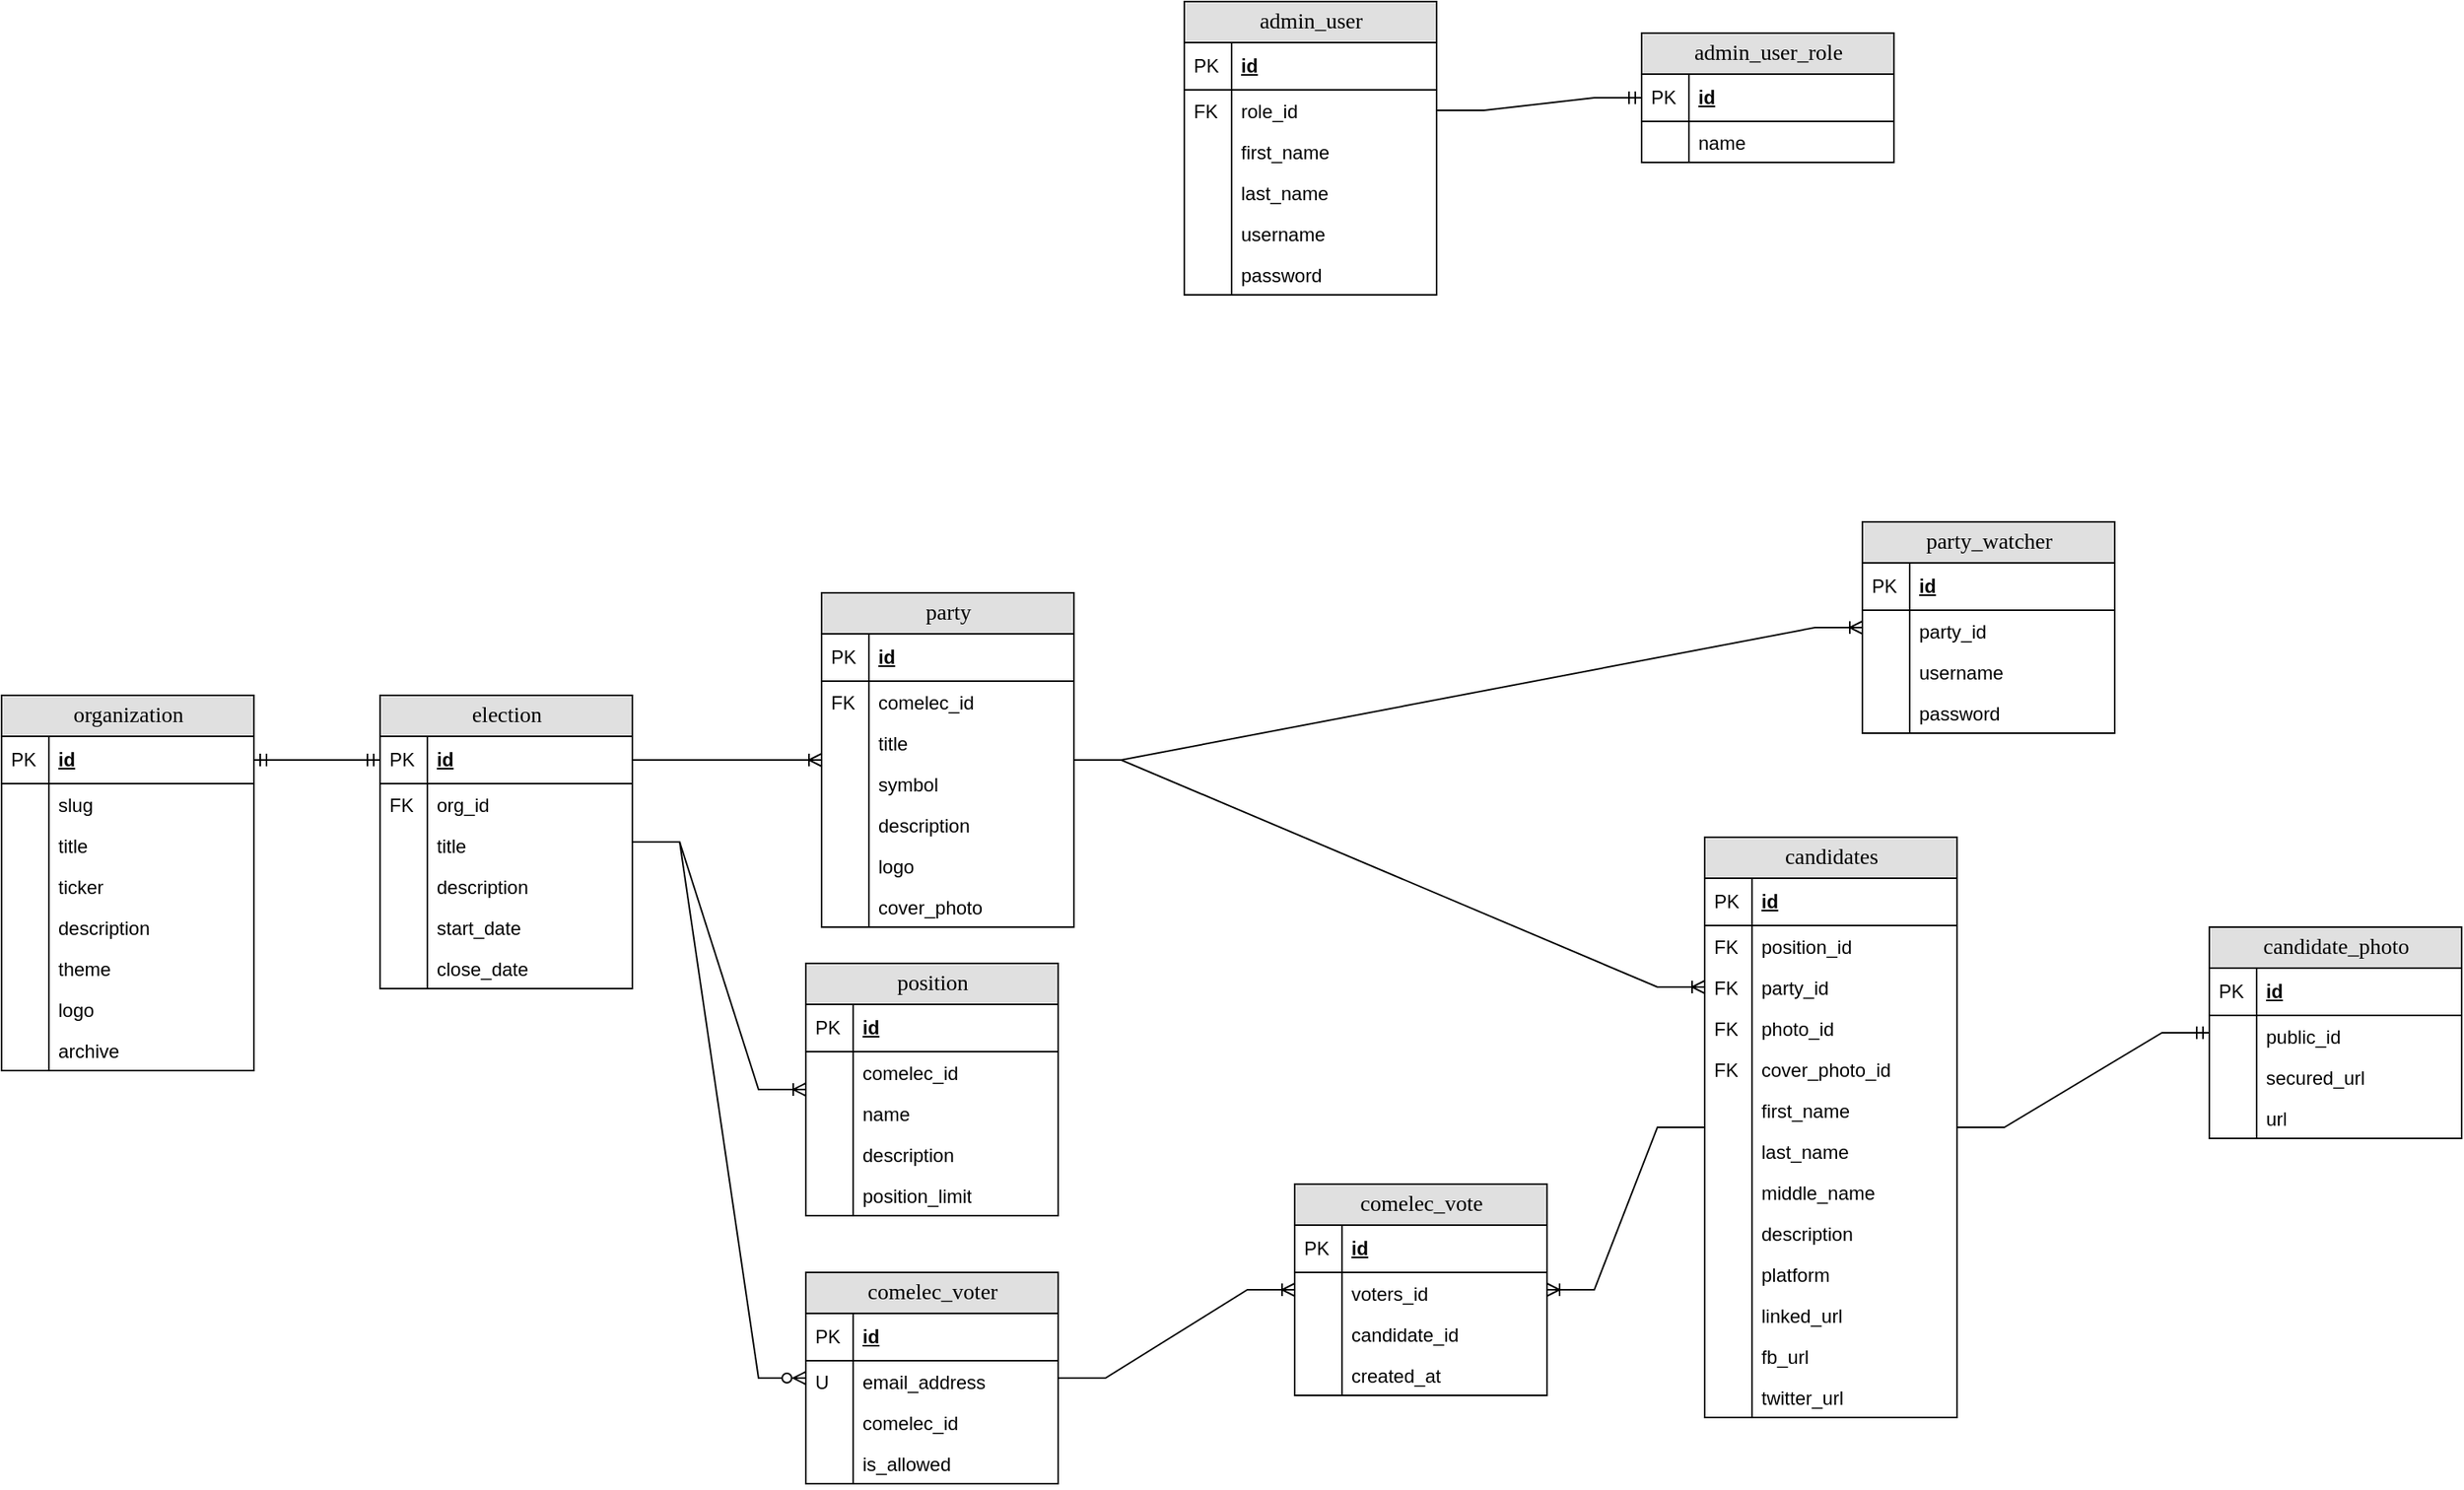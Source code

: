 <mxfile version="15.8.7" type="device"><diagram name="Page-1" id="e56a1550-8fbb-45ad-956c-1786394a9013"><mxGraphModel dx="1185" dy="1564" grid="1" gridSize="10" guides="1" tooltips="1" connect="1" arrows="1" fold="1" page="1" pageScale="1" pageWidth="1100" pageHeight="850" background="none" math="0" shadow="0"><root><mxCell id="0"/><mxCell id="1" parent="0"/><mxCell id="2e49270ec7c68f3f-80" value="organization" style="swimlane;html=1;fontStyle=0;childLayout=stackLayout;horizontal=1;startSize=26;fillColor=#e0e0e0;horizontalStack=0;resizeParent=1;resizeLast=0;collapsible=1;marginBottom=0;swimlaneFillColor=#ffffff;align=center;rounded=0;shadow=0;comic=0;labelBackgroundColor=none;strokeWidth=1;fontFamily=Verdana;fontSize=14" parent="1" vertex="1"><mxGeometry x="30" y="30" width="160" height="238" as="geometry"/></mxCell><mxCell id="2e49270ec7c68f3f-81" value="id" style="shape=partialRectangle;top=0;left=0;right=0;bottom=1;html=1;align=left;verticalAlign=middle;fillColor=none;spacingLeft=34;spacingRight=4;whiteSpace=wrap;overflow=hidden;rotatable=0;points=[[0,0.5],[1,0.5]];portConstraint=eastwest;dropTarget=0;fontStyle=5;" parent="2e49270ec7c68f3f-80" vertex="1"><mxGeometry y="26" width="160" height="30" as="geometry"/></mxCell><mxCell id="2e49270ec7c68f3f-82" value="PK" style="shape=partialRectangle;top=0;left=0;bottom=0;html=1;fillColor=none;align=left;verticalAlign=middle;spacingLeft=4;spacingRight=4;whiteSpace=wrap;overflow=hidden;rotatable=0;points=[];portConstraint=eastwest;part=1;" parent="2e49270ec7c68f3f-81" vertex="1" connectable="0"><mxGeometry width="30" height="30" as="geometry"/></mxCell><mxCell id="euhRbVIIn353agXMIbdH-13" value="slug" style="shape=partialRectangle;top=0;left=0;right=0;bottom=0;html=1;align=left;verticalAlign=top;fillColor=none;spacingLeft=34;spacingRight=4;whiteSpace=wrap;overflow=hidden;rotatable=0;points=[[0,0.5],[1,0.5]];portConstraint=eastwest;dropTarget=0;" parent="2e49270ec7c68f3f-80" vertex="1"><mxGeometry y="56" width="160" height="26" as="geometry"/></mxCell><mxCell id="euhRbVIIn353agXMIbdH-14" value="" style="shape=partialRectangle;top=0;left=0;bottom=0;html=1;fillColor=none;align=left;verticalAlign=top;spacingLeft=4;spacingRight=4;whiteSpace=wrap;overflow=hidden;rotatable=0;points=[];portConstraint=eastwest;part=1;" parent="euhRbVIIn353agXMIbdH-13" vertex="1" connectable="0"><mxGeometry width="30" height="26" as="geometry"/></mxCell><mxCell id="2e49270ec7c68f3f-87" value="title" style="shape=partialRectangle;top=0;left=0;right=0;bottom=0;html=1;align=left;verticalAlign=top;fillColor=none;spacingLeft=34;spacingRight=4;whiteSpace=wrap;overflow=hidden;rotatable=0;points=[[0,0.5],[1,0.5]];portConstraint=eastwest;dropTarget=0;" parent="2e49270ec7c68f3f-80" vertex="1"><mxGeometry y="82" width="160" height="26" as="geometry"/></mxCell><mxCell id="2e49270ec7c68f3f-88" value="" style="shape=partialRectangle;top=0;left=0;bottom=0;html=1;fillColor=none;align=left;verticalAlign=top;spacingLeft=4;spacingRight=4;whiteSpace=wrap;overflow=hidden;rotatable=0;points=[];portConstraint=eastwest;part=1;" parent="2e49270ec7c68f3f-87" vertex="1" connectable="0"><mxGeometry width="30" height="26" as="geometry"/></mxCell><mxCell id="iS651yzCpy71PyTMOytw-9" value="ticker" style="shape=partialRectangle;top=0;left=0;right=0;bottom=0;html=1;align=left;verticalAlign=top;fillColor=none;spacingLeft=34;spacingRight=4;whiteSpace=wrap;overflow=hidden;rotatable=0;points=[[0,0.5],[1,0.5]];portConstraint=eastwest;dropTarget=0;" parent="2e49270ec7c68f3f-80" vertex="1"><mxGeometry y="108" width="160" height="26" as="geometry"/></mxCell><mxCell id="iS651yzCpy71PyTMOytw-10" value="" style="shape=partialRectangle;top=0;left=0;bottom=0;html=1;fillColor=none;align=left;verticalAlign=top;spacingLeft=4;spacingRight=4;whiteSpace=wrap;overflow=hidden;rotatable=0;points=[];portConstraint=eastwest;part=1;" parent="iS651yzCpy71PyTMOytw-9" vertex="1" connectable="0"><mxGeometry width="30" height="26" as="geometry"/></mxCell><mxCell id="euhRbVIIn353agXMIbdH-11" value="description" style="shape=partialRectangle;top=0;left=0;right=0;bottom=0;html=1;align=left;verticalAlign=top;fillColor=none;spacingLeft=34;spacingRight=4;whiteSpace=wrap;overflow=hidden;rotatable=0;points=[[0,0.5],[1,0.5]];portConstraint=eastwest;dropTarget=0;" parent="2e49270ec7c68f3f-80" vertex="1"><mxGeometry y="134" width="160" height="26" as="geometry"/></mxCell><mxCell id="euhRbVIIn353agXMIbdH-12" value="" style="shape=partialRectangle;top=0;left=0;bottom=0;html=1;fillColor=none;align=left;verticalAlign=top;spacingLeft=4;spacingRight=4;whiteSpace=wrap;overflow=hidden;rotatable=0;points=[];portConstraint=eastwest;part=1;" parent="euhRbVIIn353agXMIbdH-11" vertex="1" connectable="0"><mxGeometry width="30" height="26" as="geometry"/></mxCell><mxCell id="2e49270ec7c68f3f-83" value="theme" style="shape=partialRectangle;top=0;left=0;right=0;bottom=0;html=1;align=left;verticalAlign=top;fillColor=none;spacingLeft=34;spacingRight=4;whiteSpace=wrap;overflow=hidden;rotatable=0;points=[[0,0.5],[1,0.5]];portConstraint=eastwest;dropTarget=0;" parent="2e49270ec7c68f3f-80" vertex="1"><mxGeometry y="160" width="160" height="26" as="geometry"/></mxCell><mxCell id="2e49270ec7c68f3f-84" value="" style="shape=partialRectangle;top=0;left=0;bottom=0;html=1;fillColor=none;align=left;verticalAlign=top;spacingLeft=4;spacingRight=4;whiteSpace=wrap;overflow=hidden;rotatable=0;points=[];portConstraint=eastwest;part=1;" parent="2e49270ec7c68f3f-83" vertex="1" connectable="0"><mxGeometry width="30" height="26" as="geometry"/></mxCell><mxCell id="2e49270ec7c68f3f-85" value="logo" style="shape=partialRectangle;top=0;left=0;right=0;bottom=0;html=1;align=left;verticalAlign=top;fillColor=none;spacingLeft=34;spacingRight=4;whiteSpace=wrap;overflow=hidden;rotatable=0;points=[[0,0.5],[1,0.5]];portConstraint=eastwest;dropTarget=0;" parent="2e49270ec7c68f3f-80" vertex="1"><mxGeometry y="186" width="160" height="26" as="geometry"/></mxCell><mxCell id="2e49270ec7c68f3f-86" value="" style="shape=partialRectangle;top=0;left=0;bottom=0;html=1;fillColor=none;align=left;verticalAlign=top;spacingLeft=4;spacingRight=4;whiteSpace=wrap;overflow=hidden;rotatable=0;points=[];portConstraint=eastwest;part=1;" parent="2e49270ec7c68f3f-85" vertex="1" connectable="0"><mxGeometry width="30" height="26" as="geometry"/></mxCell><mxCell id="iS651yzCpy71PyTMOytw-5" value="archive" style="shape=partialRectangle;top=0;left=0;right=0;bottom=0;html=1;align=left;verticalAlign=top;fillColor=none;spacingLeft=34;spacingRight=4;whiteSpace=wrap;overflow=hidden;rotatable=0;points=[[0,0.5],[1,0.5]];portConstraint=eastwest;dropTarget=0;" parent="2e49270ec7c68f3f-80" vertex="1"><mxGeometry y="212" width="160" height="26" as="geometry"/></mxCell><mxCell id="iS651yzCpy71PyTMOytw-6" value="" style="shape=partialRectangle;top=0;left=0;bottom=0;html=1;fillColor=none;align=left;verticalAlign=top;spacingLeft=4;spacingRight=4;whiteSpace=wrap;overflow=hidden;rotatable=0;points=[];portConstraint=eastwest;part=1;" parent="iS651yzCpy71PyTMOytw-5" vertex="1" connectable="0"><mxGeometry width="30" height="26" as="geometry"/></mxCell><mxCell id="euhRbVIIn353agXMIbdH-15" value="election" style="swimlane;html=1;fontStyle=0;childLayout=stackLayout;horizontal=1;startSize=26;fillColor=#e0e0e0;horizontalStack=0;resizeParent=1;resizeLast=0;collapsible=1;marginBottom=0;swimlaneFillColor=#ffffff;align=center;rounded=0;shadow=0;comic=0;labelBackgroundColor=none;strokeWidth=1;fontFamily=Verdana;fontSize=14" parent="1" vertex="1"><mxGeometry x="270" y="30" width="160" height="186" as="geometry"/></mxCell><mxCell id="euhRbVIIn353agXMIbdH-16" value="id" style="shape=partialRectangle;top=0;left=0;right=0;bottom=1;html=1;align=left;verticalAlign=middle;fillColor=none;spacingLeft=34;spacingRight=4;whiteSpace=wrap;overflow=hidden;rotatable=0;points=[[0,0.5],[1,0.5]];portConstraint=eastwest;dropTarget=0;fontStyle=5;" parent="euhRbVIIn353agXMIbdH-15" vertex="1"><mxGeometry y="26" width="160" height="30" as="geometry"/></mxCell><mxCell id="euhRbVIIn353agXMIbdH-17" value="PK" style="shape=partialRectangle;top=0;left=0;bottom=0;html=1;fillColor=none;align=left;verticalAlign=middle;spacingLeft=4;spacingRight=4;whiteSpace=wrap;overflow=hidden;rotatable=0;points=[];portConstraint=eastwest;part=1;" parent="euhRbVIIn353agXMIbdH-16" vertex="1" connectable="0"><mxGeometry width="30" height="30" as="geometry"/></mxCell><mxCell id="euhRbVIIn353agXMIbdH-18" value="org_id" style="shape=partialRectangle;top=0;left=0;right=0;bottom=0;html=1;align=left;verticalAlign=top;fillColor=none;spacingLeft=34;spacingRight=4;whiteSpace=wrap;overflow=hidden;rotatable=0;points=[[0,0.5],[1,0.5]];portConstraint=eastwest;dropTarget=0;" parent="euhRbVIIn353agXMIbdH-15" vertex="1"><mxGeometry y="56" width="160" height="26" as="geometry"/></mxCell><mxCell id="euhRbVIIn353agXMIbdH-19" value="FK" style="shape=partialRectangle;top=0;left=0;bottom=0;html=1;fillColor=none;align=left;verticalAlign=top;spacingLeft=4;spacingRight=4;whiteSpace=wrap;overflow=hidden;rotatable=0;points=[];portConstraint=eastwest;part=1;" parent="euhRbVIIn353agXMIbdH-18" vertex="1" connectable="0"><mxGeometry width="30" height="26" as="geometry"/></mxCell><mxCell id="euhRbVIIn353agXMIbdH-20" value="title" style="shape=partialRectangle;top=0;left=0;right=0;bottom=0;html=1;align=left;verticalAlign=top;fillColor=none;spacingLeft=34;spacingRight=4;whiteSpace=wrap;overflow=hidden;rotatable=0;points=[[0,0.5],[1,0.5]];portConstraint=eastwest;dropTarget=0;" parent="euhRbVIIn353agXMIbdH-15" vertex="1"><mxGeometry y="82" width="160" height="26" as="geometry"/></mxCell><mxCell id="euhRbVIIn353agXMIbdH-21" value="" style="shape=partialRectangle;top=0;left=0;bottom=0;html=1;fillColor=none;align=left;verticalAlign=top;spacingLeft=4;spacingRight=4;whiteSpace=wrap;overflow=hidden;rotatable=0;points=[];portConstraint=eastwest;part=1;" parent="euhRbVIIn353agXMIbdH-20" vertex="1" connectable="0"><mxGeometry width="30" height="26" as="geometry"/></mxCell><mxCell id="euhRbVIIn353agXMIbdH-22" value="description" style="shape=partialRectangle;top=0;left=0;right=0;bottom=0;html=1;align=left;verticalAlign=top;fillColor=none;spacingLeft=34;spacingRight=4;whiteSpace=wrap;overflow=hidden;rotatable=0;points=[[0,0.5],[1,0.5]];portConstraint=eastwest;dropTarget=0;" parent="euhRbVIIn353agXMIbdH-15" vertex="1"><mxGeometry y="108" width="160" height="26" as="geometry"/></mxCell><mxCell id="euhRbVIIn353agXMIbdH-23" value="" style="shape=partialRectangle;top=0;left=0;bottom=0;html=1;fillColor=none;align=left;verticalAlign=top;spacingLeft=4;spacingRight=4;whiteSpace=wrap;overflow=hidden;rotatable=0;points=[];portConstraint=eastwest;part=1;" parent="euhRbVIIn353agXMIbdH-22" vertex="1" connectable="0"><mxGeometry width="30" height="26" as="geometry"/></mxCell><mxCell id="euhRbVIIn353agXMIbdH-24" value="start_date" style="shape=partialRectangle;top=0;left=0;right=0;bottom=0;html=1;align=left;verticalAlign=top;fillColor=none;spacingLeft=34;spacingRight=4;whiteSpace=wrap;overflow=hidden;rotatable=0;points=[[0,0.5],[1,0.5]];portConstraint=eastwest;dropTarget=0;" parent="euhRbVIIn353agXMIbdH-15" vertex="1"><mxGeometry y="134" width="160" height="26" as="geometry"/></mxCell><mxCell id="euhRbVIIn353agXMIbdH-25" value="" style="shape=partialRectangle;top=0;left=0;bottom=0;html=1;fillColor=none;align=left;verticalAlign=top;spacingLeft=4;spacingRight=4;whiteSpace=wrap;overflow=hidden;rotatable=0;points=[];portConstraint=eastwest;part=1;" parent="euhRbVIIn353agXMIbdH-24" vertex="1" connectable="0"><mxGeometry width="30" height="26" as="geometry"/></mxCell><mxCell id="euhRbVIIn353agXMIbdH-26" value="close_date" style="shape=partialRectangle;top=0;left=0;right=0;bottom=0;html=1;align=left;verticalAlign=top;fillColor=none;spacingLeft=34;spacingRight=4;whiteSpace=wrap;overflow=hidden;rotatable=0;points=[[0,0.5],[1,0.5]];portConstraint=eastwest;dropTarget=0;" parent="euhRbVIIn353agXMIbdH-15" vertex="1"><mxGeometry y="160" width="160" height="26" as="geometry"/></mxCell><mxCell id="euhRbVIIn353agXMIbdH-27" value="" style="shape=partialRectangle;top=0;left=0;bottom=0;html=1;fillColor=none;align=left;verticalAlign=top;spacingLeft=4;spacingRight=4;whiteSpace=wrap;overflow=hidden;rotatable=0;points=[];portConstraint=eastwest;part=1;" parent="euhRbVIIn353agXMIbdH-26" vertex="1" connectable="0"><mxGeometry width="30" height="26" as="geometry"/></mxCell><mxCell id="euhRbVIIn353agXMIbdH-28" value="comelec_voter" style="swimlane;html=1;fontStyle=0;childLayout=stackLayout;horizontal=1;startSize=26;fillColor=#e0e0e0;horizontalStack=0;resizeParent=1;resizeLast=0;collapsible=1;marginBottom=0;swimlaneFillColor=#ffffff;align=center;rounded=0;shadow=0;comic=0;labelBackgroundColor=none;strokeWidth=1;fontFamily=Verdana;fontSize=14" parent="1" vertex="1"><mxGeometry x="540" y="396" width="160" height="134" as="geometry"/></mxCell><mxCell id="euhRbVIIn353agXMIbdH-29" value="id" style="shape=partialRectangle;top=0;left=0;right=0;bottom=1;html=1;align=left;verticalAlign=middle;fillColor=none;spacingLeft=34;spacingRight=4;whiteSpace=wrap;overflow=hidden;rotatable=0;points=[[0,0.5],[1,0.5]];portConstraint=eastwest;dropTarget=0;fontStyle=5;" parent="euhRbVIIn353agXMIbdH-28" vertex="1"><mxGeometry y="26" width="160" height="30" as="geometry"/></mxCell><mxCell id="euhRbVIIn353agXMIbdH-30" value="PK" style="shape=partialRectangle;top=0;left=0;bottom=0;html=1;fillColor=none;align=left;verticalAlign=middle;spacingLeft=4;spacingRight=4;whiteSpace=wrap;overflow=hidden;rotatable=0;points=[];portConstraint=eastwest;part=1;" parent="euhRbVIIn353agXMIbdH-29" vertex="1" connectable="0"><mxGeometry width="30" height="30" as="geometry"/></mxCell><mxCell id="euhRbVIIn353agXMIbdH-31" value="email_address" style="shape=partialRectangle;top=0;left=0;right=0;bottom=0;html=1;align=left;verticalAlign=top;fillColor=none;spacingLeft=34;spacingRight=4;whiteSpace=wrap;overflow=hidden;rotatable=0;points=[[0,0.5],[1,0.5]];portConstraint=eastwest;dropTarget=0;" parent="euhRbVIIn353agXMIbdH-28" vertex="1"><mxGeometry y="56" width="160" height="26" as="geometry"/></mxCell><mxCell id="euhRbVIIn353agXMIbdH-32" value="U" style="shape=partialRectangle;top=0;left=0;bottom=0;html=1;fillColor=none;align=left;verticalAlign=top;spacingLeft=4;spacingRight=4;whiteSpace=wrap;overflow=hidden;rotatable=0;points=[];portConstraint=eastwest;part=1;" parent="euhRbVIIn353agXMIbdH-31" vertex="1" connectable="0"><mxGeometry width="30" height="26" as="geometry"/></mxCell><mxCell id="euhRbVIIn353agXMIbdH-153" value="comelec_id" style="shape=partialRectangle;top=0;left=0;right=0;bottom=0;html=1;align=left;verticalAlign=top;fillColor=none;spacingLeft=34;spacingRight=4;whiteSpace=wrap;overflow=hidden;rotatable=0;points=[[0,0.5],[1,0.5]];portConstraint=eastwest;dropTarget=0;" parent="euhRbVIIn353agXMIbdH-28" vertex="1"><mxGeometry y="82" width="160" height="26" as="geometry"/></mxCell><mxCell id="euhRbVIIn353agXMIbdH-154" value="" style="shape=partialRectangle;top=0;left=0;bottom=0;html=1;fillColor=none;align=left;verticalAlign=top;spacingLeft=4;spacingRight=4;whiteSpace=wrap;overflow=hidden;rotatable=0;points=[];portConstraint=eastwest;part=1;" parent="euhRbVIIn353agXMIbdH-153" vertex="1" connectable="0"><mxGeometry width="30" height="26" as="geometry"/></mxCell><mxCell id="euhRbVIIn353agXMIbdH-42" value="is_allowed" style="shape=partialRectangle;top=0;left=0;right=0;bottom=0;html=1;align=left;verticalAlign=top;fillColor=none;spacingLeft=34;spacingRight=4;whiteSpace=wrap;overflow=hidden;rotatable=0;points=[[0,0.5],[1,0.5]];portConstraint=eastwest;dropTarget=0;" parent="euhRbVIIn353agXMIbdH-28" vertex="1"><mxGeometry y="108" width="160" height="26" as="geometry"/></mxCell><mxCell id="euhRbVIIn353agXMIbdH-43" value="" style="shape=partialRectangle;top=0;left=0;bottom=0;html=1;fillColor=none;align=left;verticalAlign=top;spacingLeft=4;spacingRight=4;whiteSpace=wrap;overflow=hidden;rotatable=0;points=[];portConstraint=eastwest;part=1;" parent="euhRbVIIn353agXMIbdH-42" vertex="1" connectable="0"><mxGeometry width="30" height="26" as="geometry"/></mxCell><mxCell id="euhRbVIIn353agXMIbdH-44" value="party_watcher" style="swimlane;html=1;fontStyle=0;childLayout=stackLayout;horizontal=1;startSize=26;fillColor=#e0e0e0;horizontalStack=0;resizeParent=1;resizeLast=0;collapsible=1;marginBottom=0;swimlaneFillColor=#ffffff;align=center;rounded=0;shadow=0;comic=0;labelBackgroundColor=none;strokeWidth=1;fontFamily=Verdana;fontSize=14" parent="1" vertex="1"><mxGeometry x="1210" y="-80" width="160" height="134" as="geometry"/></mxCell><mxCell id="euhRbVIIn353agXMIbdH-45" value="id" style="shape=partialRectangle;top=0;left=0;right=0;bottom=1;html=1;align=left;verticalAlign=middle;fillColor=none;spacingLeft=34;spacingRight=4;whiteSpace=wrap;overflow=hidden;rotatable=0;points=[[0,0.5],[1,0.5]];portConstraint=eastwest;dropTarget=0;fontStyle=5;" parent="euhRbVIIn353agXMIbdH-44" vertex="1"><mxGeometry y="26" width="160" height="30" as="geometry"/></mxCell><mxCell id="euhRbVIIn353agXMIbdH-46" value="PK" style="shape=partialRectangle;top=0;left=0;bottom=0;html=1;fillColor=none;align=left;verticalAlign=middle;spacingLeft=4;spacingRight=4;whiteSpace=wrap;overflow=hidden;rotatable=0;points=[];portConstraint=eastwest;part=1;" parent="euhRbVIIn353agXMIbdH-45" vertex="1" connectable="0"><mxGeometry width="30" height="30" as="geometry"/></mxCell><mxCell id="euhRbVIIn353agXMIbdH-47" value="party_id" style="shape=partialRectangle;top=0;left=0;right=0;bottom=0;html=1;align=left;verticalAlign=top;fillColor=none;spacingLeft=34;spacingRight=4;whiteSpace=wrap;overflow=hidden;rotatable=0;points=[[0,0.5],[1,0.5]];portConstraint=eastwest;dropTarget=0;" parent="euhRbVIIn353agXMIbdH-44" vertex="1"><mxGeometry y="56" width="160" height="26" as="geometry"/></mxCell><mxCell id="euhRbVIIn353agXMIbdH-48" value="" style="shape=partialRectangle;top=0;left=0;bottom=0;html=1;fillColor=none;align=left;verticalAlign=top;spacingLeft=4;spacingRight=4;whiteSpace=wrap;overflow=hidden;rotatable=0;points=[];portConstraint=eastwest;part=1;" parent="euhRbVIIn353agXMIbdH-47" vertex="1" connectable="0"><mxGeometry width="30" height="26" as="geometry"/></mxCell><mxCell id="euhRbVIIn353agXMIbdH-55" value="username" style="shape=partialRectangle;top=0;left=0;right=0;bottom=0;html=1;align=left;verticalAlign=top;fillColor=none;spacingLeft=34;spacingRight=4;whiteSpace=wrap;overflow=hidden;rotatable=0;points=[[0,0.5],[1,0.5]];portConstraint=eastwest;dropTarget=0;" parent="euhRbVIIn353agXMIbdH-44" vertex="1"><mxGeometry y="82" width="160" height="26" as="geometry"/></mxCell><mxCell id="euhRbVIIn353agXMIbdH-56" value="" style="shape=partialRectangle;top=0;left=0;bottom=0;html=1;fillColor=none;align=left;verticalAlign=top;spacingLeft=4;spacingRight=4;whiteSpace=wrap;overflow=hidden;rotatable=0;points=[];portConstraint=eastwest;part=1;" parent="euhRbVIIn353agXMIbdH-55" vertex="1" connectable="0"><mxGeometry width="30" height="26" as="geometry"/></mxCell><mxCell id="euhRbVIIn353agXMIbdH-49" value="password" style="shape=partialRectangle;top=0;left=0;right=0;bottom=0;html=1;align=left;verticalAlign=top;fillColor=none;spacingLeft=34;spacingRight=4;whiteSpace=wrap;overflow=hidden;rotatable=0;points=[[0,0.5],[1,0.5]];portConstraint=eastwest;dropTarget=0;" parent="euhRbVIIn353agXMIbdH-44" vertex="1"><mxGeometry y="108" width="160" height="26" as="geometry"/></mxCell><mxCell id="euhRbVIIn353agXMIbdH-50" value="" style="shape=partialRectangle;top=0;left=0;bottom=0;html=1;fillColor=none;align=left;verticalAlign=top;spacingLeft=4;spacingRight=4;whiteSpace=wrap;overflow=hidden;rotatable=0;points=[];portConstraint=eastwest;part=1;" parent="euhRbVIIn353agXMIbdH-49" vertex="1" connectable="0"><mxGeometry width="30" height="26" as="geometry"/></mxCell><mxCell id="euhRbVIIn353agXMIbdH-57" value="party" style="swimlane;html=1;fontStyle=0;childLayout=stackLayout;horizontal=1;startSize=26;fillColor=#e0e0e0;horizontalStack=0;resizeParent=1;resizeLast=0;collapsible=1;marginBottom=0;swimlaneFillColor=#ffffff;align=center;rounded=0;shadow=0;comic=0;labelBackgroundColor=none;strokeWidth=1;fontFamily=Verdana;fontSize=14" parent="1" vertex="1"><mxGeometry x="550" y="-35" width="160" height="212" as="geometry"/></mxCell><mxCell id="euhRbVIIn353agXMIbdH-58" value="id" style="shape=partialRectangle;top=0;left=0;right=0;bottom=1;html=1;align=left;verticalAlign=middle;fillColor=none;spacingLeft=34;spacingRight=4;whiteSpace=wrap;overflow=hidden;rotatable=0;points=[[0,0.5],[1,0.5]];portConstraint=eastwest;dropTarget=0;fontStyle=5;" parent="euhRbVIIn353agXMIbdH-57" vertex="1"><mxGeometry y="26" width="160" height="30" as="geometry"/></mxCell><mxCell id="euhRbVIIn353agXMIbdH-59" value="PK" style="shape=partialRectangle;top=0;left=0;bottom=0;html=1;fillColor=none;align=left;verticalAlign=middle;spacingLeft=4;spacingRight=4;whiteSpace=wrap;overflow=hidden;rotatable=0;points=[];portConstraint=eastwest;part=1;" parent="euhRbVIIn353agXMIbdH-58" vertex="1" connectable="0"><mxGeometry width="30" height="30" as="geometry"/></mxCell><mxCell id="euhRbVIIn353agXMIbdH-142" value="comelec_id" style="shape=partialRectangle;top=0;left=0;right=0;bottom=0;html=1;align=left;verticalAlign=top;fillColor=none;spacingLeft=34;spacingRight=4;whiteSpace=wrap;overflow=hidden;rotatable=0;points=[[0,0.5],[1,0.5]];portConstraint=eastwest;dropTarget=0;" parent="euhRbVIIn353agXMIbdH-57" vertex="1"><mxGeometry y="56" width="160" height="26" as="geometry"/></mxCell><mxCell id="euhRbVIIn353agXMIbdH-143" value="FK" style="shape=partialRectangle;top=0;left=0;bottom=0;html=1;fillColor=none;align=left;verticalAlign=top;spacingLeft=4;spacingRight=4;whiteSpace=wrap;overflow=hidden;rotatable=0;points=[];portConstraint=eastwest;part=1;" parent="euhRbVIIn353agXMIbdH-142" vertex="1" connectable="0"><mxGeometry width="30" height="26" as="geometry"/></mxCell><mxCell id="euhRbVIIn353agXMIbdH-60" value="title" style="shape=partialRectangle;top=0;left=0;right=0;bottom=0;html=1;align=left;verticalAlign=top;fillColor=none;spacingLeft=34;spacingRight=4;whiteSpace=wrap;overflow=hidden;rotatable=0;points=[[0,0.5],[1,0.5]];portConstraint=eastwest;dropTarget=0;" parent="euhRbVIIn353agXMIbdH-57" vertex="1"><mxGeometry y="82" width="160" height="26" as="geometry"/></mxCell><mxCell id="euhRbVIIn353agXMIbdH-61" value="" style="shape=partialRectangle;top=0;left=0;bottom=0;html=1;fillColor=none;align=left;verticalAlign=top;spacingLeft=4;spacingRight=4;whiteSpace=wrap;overflow=hidden;rotatable=0;points=[];portConstraint=eastwest;part=1;" parent="euhRbVIIn353agXMIbdH-60" vertex="1" connectable="0"><mxGeometry width="30" height="26" as="geometry"/></mxCell><mxCell id="euhRbVIIn353agXMIbdH-157" value="symbol" style="shape=partialRectangle;top=0;left=0;right=0;bottom=0;html=1;align=left;verticalAlign=top;fillColor=none;spacingLeft=34;spacingRight=4;whiteSpace=wrap;overflow=hidden;rotatable=0;points=[[0,0.5],[1,0.5]];portConstraint=eastwest;dropTarget=0;" parent="euhRbVIIn353agXMIbdH-57" vertex="1"><mxGeometry y="108" width="160" height="26" as="geometry"/></mxCell><mxCell id="euhRbVIIn353agXMIbdH-158" value="" style="shape=partialRectangle;top=0;left=0;bottom=0;html=1;fillColor=none;align=left;verticalAlign=top;spacingLeft=4;spacingRight=4;whiteSpace=wrap;overflow=hidden;rotatable=0;points=[];portConstraint=eastwest;part=1;" parent="euhRbVIIn353agXMIbdH-157" vertex="1" connectable="0"><mxGeometry width="30" height="26" as="geometry"/></mxCell><mxCell id="euhRbVIIn353agXMIbdH-62" value="description" style="shape=partialRectangle;top=0;left=0;right=0;bottom=0;html=1;align=left;verticalAlign=top;fillColor=none;spacingLeft=34;spacingRight=4;whiteSpace=wrap;overflow=hidden;rotatable=0;points=[[0,0.5],[1,0.5]];portConstraint=eastwest;dropTarget=0;" parent="euhRbVIIn353agXMIbdH-57" vertex="1"><mxGeometry y="134" width="160" height="26" as="geometry"/></mxCell><mxCell id="euhRbVIIn353agXMIbdH-63" value="" style="shape=partialRectangle;top=0;left=0;bottom=0;html=1;fillColor=none;align=left;verticalAlign=top;spacingLeft=4;spacingRight=4;whiteSpace=wrap;overflow=hidden;rotatable=0;points=[];portConstraint=eastwest;part=1;" parent="euhRbVIIn353agXMIbdH-62" vertex="1" connectable="0"><mxGeometry width="30" height="26" as="geometry"/></mxCell><mxCell id="euhRbVIIn353agXMIbdH-66" value="logo" style="shape=partialRectangle;top=0;left=0;right=0;bottom=0;html=1;align=left;verticalAlign=top;fillColor=none;spacingLeft=34;spacingRight=4;whiteSpace=wrap;overflow=hidden;rotatable=0;points=[[0,0.5],[1,0.5]];portConstraint=eastwest;dropTarget=0;" parent="euhRbVIIn353agXMIbdH-57" vertex="1"><mxGeometry y="160" width="160" height="26" as="geometry"/></mxCell><mxCell id="euhRbVIIn353agXMIbdH-67" value="" style="shape=partialRectangle;top=0;left=0;bottom=0;html=1;fillColor=none;align=left;verticalAlign=top;spacingLeft=4;spacingRight=4;whiteSpace=wrap;overflow=hidden;rotatable=0;points=[];portConstraint=eastwest;part=1;" parent="euhRbVIIn353agXMIbdH-66" vertex="1" connectable="0"><mxGeometry width="30" height="26" as="geometry"/></mxCell><mxCell id="euhRbVIIn353agXMIbdH-64" value="cover_photo" style="shape=partialRectangle;top=0;left=0;right=0;bottom=0;html=1;align=left;verticalAlign=top;fillColor=none;spacingLeft=34;spacingRight=4;whiteSpace=wrap;overflow=hidden;rotatable=0;points=[[0,0.5],[1,0.5]];portConstraint=eastwest;dropTarget=0;" parent="euhRbVIIn353agXMIbdH-57" vertex="1"><mxGeometry y="186" width="160" height="26" as="geometry"/></mxCell><mxCell id="euhRbVIIn353agXMIbdH-65" value="" style="shape=partialRectangle;top=0;left=0;bottom=0;html=1;fillColor=none;align=left;verticalAlign=top;spacingLeft=4;spacingRight=4;whiteSpace=wrap;overflow=hidden;rotatable=0;points=[];portConstraint=eastwest;part=1;" parent="euhRbVIIn353agXMIbdH-64" vertex="1" connectable="0"><mxGeometry width="30" height="26" as="geometry"/></mxCell><mxCell id="euhRbVIIn353agXMIbdH-68" value="position" style="swimlane;html=1;fontStyle=0;childLayout=stackLayout;horizontal=1;startSize=26;fillColor=#e0e0e0;horizontalStack=0;resizeParent=1;resizeLast=0;collapsible=1;marginBottom=0;swimlaneFillColor=#ffffff;align=center;rounded=0;shadow=0;comic=0;labelBackgroundColor=none;strokeWidth=1;fontFamily=Verdana;fontSize=14" parent="1" vertex="1"><mxGeometry x="540" y="200" width="160" height="160" as="geometry"/></mxCell><mxCell id="euhRbVIIn353agXMIbdH-69" value="id" style="shape=partialRectangle;top=0;left=0;right=0;bottom=1;html=1;align=left;verticalAlign=middle;fillColor=none;spacingLeft=34;spacingRight=4;whiteSpace=wrap;overflow=hidden;rotatable=0;points=[[0,0.5],[1,0.5]];portConstraint=eastwest;dropTarget=0;fontStyle=5;" parent="euhRbVIIn353agXMIbdH-68" vertex="1"><mxGeometry y="26" width="160" height="30" as="geometry"/></mxCell><mxCell id="euhRbVIIn353agXMIbdH-70" value="PK" style="shape=partialRectangle;top=0;left=0;bottom=0;html=1;fillColor=none;align=left;verticalAlign=middle;spacingLeft=4;spacingRight=4;whiteSpace=wrap;overflow=hidden;rotatable=0;points=[];portConstraint=eastwest;part=1;" parent="euhRbVIIn353agXMIbdH-69" vertex="1" connectable="0"><mxGeometry width="30" height="30" as="geometry"/></mxCell><mxCell id="euhRbVIIn353agXMIbdH-144" value="comelec_id" style="shape=partialRectangle;top=0;left=0;right=0;bottom=0;html=1;align=left;verticalAlign=top;fillColor=none;spacingLeft=34;spacingRight=4;whiteSpace=wrap;overflow=hidden;rotatable=0;points=[[0,0.5],[1,0.5]];portConstraint=eastwest;dropTarget=0;" parent="euhRbVIIn353agXMIbdH-68" vertex="1"><mxGeometry y="56" width="160" height="26" as="geometry"/></mxCell><mxCell id="euhRbVIIn353agXMIbdH-145" value="" style="shape=partialRectangle;top=0;left=0;bottom=0;html=1;fillColor=none;align=left;verticalAlign=top;spacingLeft=4;spacingRight=4;whiteSpace=wrap;overflow=hidden;rotatable=0;points=[];portConstraint=eastwest;part=1;" parent="euhRbVIIn353agXMIbdH-144" vertex="1" connectable="0"><mxGeometry width="30" height="26" as="geometry"/></mxCell><mxCell id="euhRbVIIn353agXMIbdH-71" value="name" style="shape=partialRectangle;top=0;left=0;right=0;bottom=0;html=1;align=left;verticalAlign=top;fillColor=none;spacingLeft=34;spacingRight=4;whiteSpace=wrap;overflow=hidden;rotatable=0;points=[[0,0.5],[1,0.5]];portConstraint=eastwest;dropTarget=0;" parent="euhRbVIIn353agXMIbdH-68" vertex="1"><mxGeometry y="82" width="160" height="26" as="geometry"/></mxCell><mxCell id="euhRbVIIn353agXMIbdH-72" value="" style="shape=partialRectangle;top=0;left=0;bottom=0;html=1;fillColor=none;align=left;verticalAlign=top;spacingLeft=4;spacingRight=4;whiteSpace=wrap;overflow=hidden;rotatable=0;points=[];portConstraint=eastwest;part=1;" parent="euhRbVIIn353agXMIbdH-71" vertex="1" connectable="0"><mxGeometry width="30" height="26" as="geometry"/></mxCell><mxCell id="euhRbVIIn353agXMIbdH-73" value="description" style="shape=partialRectangle;top=0;left=0;right=0;bottom=0;html=1;align=left;verticalAlign=top;fillColor=none;spacingLeft=34;spacingRight=4;whiteSpace=wrap;overflow=hidden;rotatable=0;points=[[0,0.5],[1,0.5]];portConstraint=eastwest;dropTarget=0;" parent="euhRbVIIn353agXMIbdH-68" vertex="1"><mxGeometry y="108" width="160" height="26" as="geometry"/></mxCell><mxCell id="euhRbVIIn353agXMIbdH-74" value="" style="shape=partialRectangle;top=0;left=0;bottom=0;html=1;fillColor=none;align=left;verticalAlign=top;spacingLeft=4;spacingRight=4;whiteSpace=wrap;overflow=hidden;rotatable=0;points=[];portConstraint=eastwest;part=1;" parent="euhRbVIIn353agXMIbdH-73" vertex="1" connectable="0"><mxGeometry width="30" height="26" as="geometry"/></mxCell><mxCell id="euhRbVIIn353agXMIbdH-75" value="position_limit" style="shape=partialRectangle;top=0;left=0;right=0;bottom=0;html=1;align=left;verticalAlign=top;fillColor=none;spacingLeft=34;spacingRight=4;whiteSpace=wrap;overflow=hidden;rotatable=0;points=[[0,0.5],[1,0.5]];portConstraint=eastwest;dropTarget=0;" parent="euhRbVIIn353agXMIbdH-68" vertex="1"><mxGeometry y="134" width="160" height="26" as="geometry"/></mxCell><mxCell id="euhRbVIIn353agXMIbdH-76" value="" style="shape=partialRectangle;top=0;left=0;bottom=0;html=1;fillColor=none;align=left;verticalAlign=top;spacingLeft=4;spacingRight=4;whiteSpace=wrap;overflow=hidden;rotatable=0;points=[];portConstraint=eastwest;part=1;" parent="euhRbVIIn353agXMIbdH-75" vertex="1" connectable="0"><mxGeometry width="30" height="26" as="geometry"/></mxCell><mxCell id="euhRbVIIn353agXMIbdH-79" value="candidates" style="swimlane;html=1;fontStyle=0;childLayout=stackLayout;horizontal=1;startSize=26;fillColor=#e0e0e0;horizontalStack=0;resizeParent=1;resizeLast=0;collapsible=1;marginBottom=0;swimlaneFillColor=#ffffff;align=center;rounded=0;shadow=0;comic=0;labelBackgroundColor=none;strokeWidth=1;fontFamily=Verdana;fontSize=14" parent="1" vertex="1"><mxGeometry x="1110" y="120" width="160" height="368" as="geometry"/></mxCell><mxCell id="euhRbVIIn353agXMIbdH-80" value="id" style="shape=partialRectangle;top=0;left=0;right=0;bottom=1;html=1;align=left;verticalAlign=middle;fillColor=none;spacingLeft=34;spacingRight=4;whiteSpace=wrap;overflow=hidden;rotatable=0;points=[[0,0.5],[1,0.5]];portConstraint=eastwest;dropTarget=0;fontStyle=5;" parent="euhRbVIIn353agXMIbdH-79" vertex="1"><mxGeometry y="26" width="160" height="30" as="geometry"/></mxCell><mxCell id="euhRbVIIn353agXMIbdH-81" value="PK" style="shape=partialRectangle;top=0;left=0;bottom=0;html=1;fillColor=none;align=left;verticalAlign=middle;spacingLeft=4;spacingRight=4;whiteSpace=wrap;overflow=hidden;rotatable=0;points=[];portConstraint=eastwest;part=1;" parent="euhRbVIIn353agXMIbdH-80" vertex="1" connectable="0"><mxGeometry width="30" height="30" as="geometry"/></mxCell><mxCell id="euhRbVIIn353agXMIbdH-82" value="position_id" style="shape=partialRectangle;top=0;left=0;right=0;bottom=0;html=1;align=left;verticalAlign=top;fillColor=none;spacingLeft=34;spacingRight=4;whiteSpace=wrap;overflow=hidden;rotatable=0;points=[[0,0.5],[1,0.5]];portConstraint=eastwest;dropTarget=0;" parent="euhRbVIIn353agXMIbdH-79" vertex="1"><mxGeometry y="56" width="160" height="26" as="geometry"/></mxCell><mxCell id="euhRbVIIn353agXMIbdH-83" value="FK" style="shape=partialRectangle;top=0;left=0;bottom=0;html=1;fillColor=none;align=left;verticalAlign=top;spacingLeft=4;spacingRight=4;whiteSpace=wrap;overflow=hidden;rotatable=0;points=[];portConstraint=eastwest;part=1;" parent="euhRbVIIn353agXMIbdH-82" vertex="1" connectable="0"><mxGeometry width="30" height="26" as="geometry"/></mxCell><mxCell id="euhRbVIIn353agXMIbdH-84" value="party_id" style="shape=partialRectangle;top=0;left=0;right=0;bottom=0;html=1;align=left;verticalAlign=top;fillColor=none;spacingLeft=34;spacingRight=4;whiteSpace=wrap;overflow=hidden;rotatable=0;points=[[0,0.5],[1,0.5]];portConstraint=eastwest;dropTarget=0;" parent="euhRbVIIn353agXMIbdH-79" vertex="1"><mxGeometry y="82" width="160" height="26" as="geometry"/></mxCell><mxCell id="euhRbVIIn353agXMIbdH-85" value="FK" style="shape=partialRectangle;top=0;left=0;bottom=0;html=1;fillColor=none;align=left;verticalAlign=top;spacingLeft=4;spacingRight=4;whiteSpace=wrap;overflow=hidden;rotatable=0;points=[];portConstraint=eastwest;part=1;" parent="euhRbVIIn353agXMIbdH-84" vertex="1" connectable="0"><mxGeometry width="30" height="26" as="geometry"/></mxCell><mxCell id="euhRbVIIn353agXMIbdH-102" value="photo_id" style="shape=partialRectangle;top=0;left=0;right=0;bottom=0;html=1;align=left;verticalAlign=top;fillColor=none;spacingLeft=34;spacingRight=4;whiteSpace=wrap;overflow=hidden;rotatable=0;points=[[0,0.5],[1,0.5]];portConstraint=eastwest;dropTarget=0;" parent="euhRbVIIn353agXMIbdH-79" vertex="1"><mxGeometry y="108" width="160" height="26" as="geometry"/></mxCell><mxCell id="euhRbVIIn353agXMIbdH-103" value="&lt;span&gt;FK&lt;/span&gt;" style="shape=partialRectangle;top=0;left=0;bottom=0;html=1;fillColor=none;align=left;verticalAlign=top;spacingLeft=4;spacingRight=4;whiteSpace=wrap;overflow=hidden;rotatable=0;points=[];portConstraint=eastwest;part=1;" parent="euhRbVIIn353agXMIbdH-102" vertex="1" connectable="0"><mxGeometry width="30" height="26" as="geometry"/></mxCell><mxCell id="euhRbVIIn353agXMIbdH-104" value="cover_photo_id" style="shape=partialRectangle;top=0;left=0;right=0;bottom=0;html=1;align=left;verticalAlign=top;fillColor=none;spacingLeft=34;spacingRight=4;whiteSpace=wrap;overflow=hidden;rotatable=0;points=[[0,0.5],[1,0.5]];portConstraint=eastwest;dropTarget=0;" parent="euhRbVIIn353agXMIbdH-79" vertex="1"><mxGeometry y="134" width="160" height="26" as="geometry"/></mxCell><mxCell id="euhRbVIIn353agXMIbdH-105" value="&lt;span&gt;FK&lt;/span&gt;" style="shape=partialRectangle;top=0;left=0;bottom=0;html=1;fillColor=none;align=left;verticalAlign=top;spacingLeft=4;spacingRight=4;whiteSpace=wrap;overflow=hidden;rotatable=0;points=[];portConstraint=eastwest;part=1;" parent="euhRbVIIn353agXMIbdH-104" vertex="1" connectable="0"><mxGeometry width="30" height="26" as="geometry"/></mxCell><mxCell id="euhRbVIIn353agXMIbdH-86" value="first_name" style="shape=partialRectangle;top=0;left=0;right=0;bottom=0;html=1;align=left;verticalAlign=top;fillColor=none;spacingLeft=34;spacingRight=4;whiteSpace=wrap;overflow=hidden;rotatable=0;points=[[0,0.5],[1,0.5]];portConstraint=eastwest;dropTarget=0;" parent="euhRbVIIn353agXMIbdH-79" vertex="1"><mxGeometry y="160" width="160" height="26" as="geometry"/></mxCell><mxCell id="euhRbVIIn353agXMIbdH-87" value="" style="shape=partialRectangle;top=0;left=0;bottom=0;html=1;fillColor=none;align=left;verticalAlign=top;spacingLeft=4;spacingRight=4;whiteSpace=wrap;overflow=hidden;rotatable=0;points=[];portConstraint=eastwest;part=1;" parent="euhRbVIIn353agXMIbdH-86" vertex="1" connectable="0"><mxGeometry width="30" height="26" as="geometry"/></mxCell><mxCell id="euhRbVIIn353agXMIbdH-88" value="last_name" style="shape=partialRectangle;top=0;left=0;right=0;bottom=0;html=1;align=left;verticalAlign=top;fillColor=none;spacingLeft=34;spacingRight=4;whiteSpace=wrap;overflow=hidden;rotatable=0;points=[[0,0.5],[1,0.5]];portConstraint=eastwest;dropTarget=0;" parent="euhRbVIIn353agXMIbdH-79" vertex="1"><mxGeometry y="186" width="160" height="26" as="geometry"/></mxCell><mxCell id="euhRbVIIn353agXMIbdH-89" value="" style="shape=partialRectangle;top=0;left=0;bottom=0;html=1;fillColor=none;align=left;verticalAlign=top;spacingLeft=4;spacingRight=4;whiteSpace=wrap;overflow=hidden;rotatable=0;points=[];portConstraint=eastwest;part=1;" parent="euhRbVIIn353agXMIbdH-88" vertex="1" connectable="0"><mxGeometry width="30" height="26" as="geometry"/></mxCell><mxCell id="euhRbVIIn353agXMIbdH-90" value="middle_name" style="shape=partialRectangle;top=0;left=0;right=0;bottom=0;html=1;align=left;verticalAlign=top;fillColor=none;spacingLeft=34;spacingRight=4;whiteSpace=wrap;overflow=hidden;rotatable=0;points=[[0,0.5],[1,0.5]];portConstraint=eastwest;dropTarget=0;" parent="euhRbVIIn353agXMIbdH-79" vertex="1"><mxGeometry y="212" width="160" height="26" as="geometry"/></mxCell><mxCell id="euhRbVIIn353agXMIbdH-91" value="" style="shape=partialRectangle;top=0;left=0;bottom=0;html=1;fillColor=none;align=left;verticalAlign=top;spacingLeft=4;spacingRight=4;whiteSpace=wrap;overflow=hidden;rotatable=0;points=[];portConstraint=eastwest;part=1;" parent="euhRbVIIn353agXMIbdH-90" vertex="1" connectable="0"><mxGeometry width="30" height="26" as="geometry"/></mxCell><mxCell id="euhRbVIIn353agXMIbdH-94" value="description" style="shape=partialRectangle;top=0;left=0;right=0;bottom=0;html=1;align=left;verticalAlign=top;fillColor=none;spacingLeft=34;spacingRight=4;whiteSpace=wrap;overflow=hidden;rotatable=0;points=[[0,0.5],[1,0.5]];portConstraint=eastwest;dropTarget=0;" parent="euhRbVIIn353agXMIbdH-79" vertex="1"><mxGeometry y="238" width="160" height="26" as="geometry"/></mxCell><mxCell id="euhRbVIIn353agXMIbdH-95" value="" style="shape=partialRectangle;top=0;left=0;bottom=0;html=1;fillColor=none;align=left;verticalAlign=top;spacingLeft=4;spacingRight=4;whiteSpace=wrap;overflow=hidden;rotatable=0;points=[];portConstraint=eastwest;part=1;" parent="euhRbVIIn353agXMIbdH-94" vertex="1" connectable="0"><mxGeometry width="30" height="26" as="geometry"/></mxCell><mxCell id="euhRbVIIn353agXMIbdH-92" value="platform" style="shape=partialRectangle;top=0;left=0;right=0;bottom=0;html=1;align=left;verticalAlign=top;fillColor=none;spacingLeft=34;spacingRight=4;whiteSpace=wrap;overflow=hidden;rotatable=0;points=[[0,0.5],[1,0.5]];portConstraint=eastwest;dropTarget=0;" parent="euhRbVIIn353agXMIbdH-79" vertex="1"><mxGeometry y="264" width="160" height="26" as="geometry"/></mxCell><mxCell id="euhRbVIIn353agXMIbdH-93" value="" style="shape=partialRectangle;top=0;left=0;bottom=0;html=1;fillColor=none;align=left;verticalAlign=top;spacingLeft=4;spacingRight=4;whiteSpace=wrap;overflow=hidden;rotatable=0;points=[];portConstraint=eastwest;part=1;" parent="euhRbVIIn353agXMIbdH-92" vertex="1" connectable="0"><mxGeometry width="30" height="26" as="geometry"/></mxCell><mxCell id="euhRbVIIn353agXMIbdH-96" value="linked_url" style="shape=partialRectangle;top=0;left=0;right=0;bottom=0;html=1;align=left;verticalAlign=top;fillColor=none;spacingLeft=34;spacingRight=4;whiteSpace=wrap;overflow=hidden;rotatable=0;points=[[0,0.5],[1,0.5]];portConstraint=eastwest;dropTarget=0;" parent="euhRbVIIn353agXMIbdH-79" vertex="1"><mxGeometry y="290" width="160" height="26" as="geometry"/></mxCell><mxCell id="euhRbVIIn353agXMIbdH-97" value="" style="shape=partialRectangle;top=0;left=0;bottom=0;html=1;fillColor=none;align=left;verticalAlign=top;spacingLeft=4;spacingRight=4;whiteSpace=wrap;overflow=hidden;rotatable=0;points=[];portConstraint=eastwest;part=1;" parent="euhRbVIIn353agXMIbdH-96" vertex="1" connectable="0"><mxGeometry width="30" height="26" as="geometry"/></mxCell><mxCell id="euhRbVIIn353agXMIbdH-98" value="fb_url" style="shape=partialRectangle;top=0;left=0;right=0;bottom=0;html=1;align=left;verticalAlign=top;fillColor=none;spacingLeft=34;spacingRight=4;whiteSpace=wrap;overflow=hidden;rotatable=0;points=[[0,0.5],[1,0.5]];portConstraint=eastwest;dropTarget=0;" parent="euhRbVIIn353agXMIbdH-79" vertex="1"><mxGeometry y="316" width="160" height="26" as="geometry"/></mxCell><mxCell id="euhRbVIIn353agXMIbdH-99" value="" style="shape=partialRectangle;top=0;left=0;bottom=0;html=1;fillColor=none;align=left;verticalAlign=top;spacingLeft=4;spacingRight=4;whiteSpace=wrap;overflow=hidden;rotatable=0;points=[];portConstraint=eastwest;part=1;" parent="euhRbVIIn353agXMIbdH-98" vertex="1" connectable="0"><mxGeometry width="30" height="26" as="geometry"/></mxCell><mxCell id="euhRbVIIn353agXMIbdH-100" value="twitter_url" style="shape=partialRectangle;top=0;left=0;right=0;bottom=0;html=1;align=left;verticalAlign=top;fillColor=none;spacingLeft=34;spacingRight=4;whiteSpace=wrap;overflow=hidden;rotatable=0;points=[[0,0.5],[1,0.5]];portConstraint=eastwest;dropTarget=0;" parent="euhRbVIIn353agXMIbdH-79" vertex="1"><mxGeometry y="342" width="160" height="26" as="geometry"/></mxCell><mxCell id="euhRbVIIn353agXMIbdH-101" value="" style="shape=partialRectangle;top=0;left=0;bottom=0;html=1;fillColor=none;align=left;verticalAlign=top;spacingLeft=4;spacingRight=4;whiteSpace=wrap;overflow=hidden;rotatable=0;points=[];portConstraint=eastwest;part=1;" parent="euhRbVIIn353agXMIbdH-100" vertex="1" connectable="0"><mxGeometry width="30" height="26" as="geometry"/></mxCell><mxCell id="euhRbVIIn353agXMIbdH-133" value="admin_user" style="swimlane;html=1;fontStyle=0;childLayout=stackLayout;horizontal=1;startSize=26;fillColor=#e0e0e0;horizontalStack=0;resizeParent=1;resizeLast=0;collapsible=1;marginBottom=0;swimlaneFillColor=#ffffff;align=center;rounded=0;shadow=0;comic=0;labelBackgroundColor=none;strokeWidth=1;fontFamily=Verdana;fontSize=14" parent="1" vertex="1"><mxGeometry x="780" y="-410" width="160" height="186" as="geometry"/></mxCell><mxCell id="euhRbVIIn353agXMIbdH-134" value="id" style="shape=partialRectangle;top=0;left=0;right=0;bottom=1;html=1;align=left;verticalAlign=middle;fillColor=none;spacingLeft=34;spacingRight=4;whiteSpace=wrap;overflow=hidden;rotatable=0;points=[[0,0.5],[1,0.5]];portConstraint=eastwest;dropTarget=0;fontStyle=5;" parent="euhRbVIIn353agXMIbdH-133" vertex="1"><mxGeometry y="26" width="160" height="30" as="geometry"/></mxCell><mxCell id="euhRbVIIn353agXMIbdH-135" value="PK" style="shape=partialRectangle;top=0;left=0;bottom=0;html=1;fillColor=none;align=left;verticalAlign=middle;spacingLeft=4;spacingRight=4;whiteSpace=wrap;overflow=hidden;rotatable=0;points=[];portConstraint=eastwest;part=1;" parent="euhRbVIIn353agXMIbdH-134" vertex="1" connectable="0"><mxGeometry width="30" height="30" as="geometry"/></mxCell><mxCell id="euhRbVIIn353agXMIbdH-140" value="role_id" style="shape=partialRectangle;top=0;left=0;right=0;bottom=0;html=1;align=left;verticalAlign=top;fillColor=none;spacingLeft=34;spacingRight=4;whiteSpace=wrap;overflow=hidden;rotatable=0;points=[[0,0.5],[1,0.5]];portConstraint=eastwest;dropTarget=0;" parent="euhRbVIIn353agXMIbdH-133" vertex="1"><mxGeometry y="56" width="160" height="26" as="geometry"/></mxCell><mxCell id="euhRbVIIn353agXMIbdH-141" value="FK" style="shape=partialRectangle;top=0;left=0;bottom=0;html=1;fillColor=none;align=left;verticalAlign=top;spacingLeft=4;spacingRight=4;whiteSpace=wrap;overflow=hidden;rotatable=0;points=[];portConstraint=eastwest;part=1;" parent="euhRbVIIn353agXMIbdH-140" vertex="1" connectable="0"><mxGeometry width="30" height="26" as="geometry"/></mxCell><mxCell id="euhRbVIIn353agXMIbdH-136" value="first_name" style="shape=partialRectangle;top=0;left=0;right=0;bottom=0;html=1;align=left;verticalAlign=top;fillColor=none;spacingLeft=34;spacingRight=4;whiteSpace=wrap;overflow=hidden;rotatable=0;points=[[0,0.5],[1,0.5]];portConstraint=eastwest;dropTarget=0;" parent="euhRbVIIn353agXMIbdH-133" vertex="1"><mxGeometry y="82" width="160" height="26" as="geometry"/></mxCell><mxCell id="euhRbVIIn353agXMIbdH-137" value="" style="shape=partialRectangle;top=0;left=0;bottom=0;html=1;fillColor=none;align=left;verticalAlign=top;spacingLeft=4;spacingRight=4;whiteSpace=wrap;overflow=hidden;rotatable=0;points=[];portConstraint=eastwest;part=1;" parent="euhRbVIIn353agXMIbdH-136" vertex="1" connectable="0"><mxGeometry width="30" height="26" as="geometry"/></mxCell><mxCell id="euhRbVIIn353agXMIbdH-138" value="last_name" style="shape=partialRectangle;top=0;left=0;right=0;bottom=0;html=1;align=left;verticalAlign=top;fillColor=none;spacingLeft=34;spacingRight=4;whiteSpace=wrap;overflow=hidden;rotatable=0;points=[[0,0.5],[1,0.5]];portConstraint=eastwest;dropTarget=0;" parent="euhRbVIIn353agXMIbdH-133" vertex="1"><mxGeometry y="108" width="160" height="26" as="geometry"/></mxCell><mxCell id="euhRbVIIn353agXMIbdH-139" value="" style="shape=partialRectangle;top=0;left=0;bottom=0;html=1;fillColor=none;align=left;verticalAlign=top;spacingLeft=4;spacingRight=4;whiteSpace=wrap;overflow=hidden;rotatable=0;points=[];portConstraint=eastwest;part=1;" parent="euhRbVIIn353agXMIbdH-138" vertex="1" connectable="0"><mxGeometry width="30" height="26" as="geometry"/></mxCell><mxCell id="euhRbVIIn353agXMIbdH-228" value="username" style="shape=partialRectangle;top=0;left=0;right=0;bottom=0;html=1;align=left;verticalAlign=top;fillColor=none;spacingLeft=34;spacingRight=4;whiteSpace=wrap;overflow=hidden;rotatable=0;points=[[0,0.5],[1,0.5]];portConstraint=eastwest;dropTarget=0;" parent="euhRbVIIn353agXMIbdH-133" vertex="1"><mxGeometry y="134" width="160" height="26" as="geometry"/></mxCell><mxCell id="euhRbVIIn353agXMIbdH-229" value="" style="shape=partialRectangle;top=0;left=0;bottom=0;html=1;fillColor=none;align=left;verticalAlign=top;spacingLeft=4;spacingRight=4;whiteSpace=wrap;overflow=hidden;rotatable=0;points=[];portConstraint=eastwest;part=1;" parent="euhRbVIIn353agXMIbdH-228" vertex="1" connectable="0"><mxGeometry width="30" height="26" as="geometry"/></mxCell><mxCell id="euhRbVIIn353agXMIbdH-230" value="password" style="shape=partialRectangle;top=0;left=0;right=0;bottom=0;html=1;align=left;verticalAlign=top;fillColor=none;spacingLeft=34;spacingRight=4;whiteSpace=wrap;overflow=hidden;rotatable=0;points=[[0,0.5],[1,0.5]];portConstraint=eastwest;dropTarget=0;" parent="euhRbVIIn353agXMIbdH-133" vertex="1"><mxGeometry y="160" width="160" height="26" as="geometry"/></mxCell><mxCell id="euhRbVIIn353agXMIbdH-231" value="" style="shape=partialRectangle;top=0;left=0;bottom=0;html=1;fillColor=none;align=left;verticalAlign=top;spacingLeft=4;spacingRight=4;whiteSpace=wrap;overflow=hidden;rotatable=0;points=[];portConstraint=eastwest;part=1;" parent="euhRbVIIn353agXMIbdH-230" vertex="1" connectable="0"><mxGeometry width="30" height="26" as="geometry"/></mxCell><mxCell id="euhRbVIIn353agXMIbdH-146" value="comelec_vote" style="swimlane;html=1;fontStyle=0;childLayout=stackLayout;horizontal=1;startSize=26;fillColor=#e0e0e0;horizontalStack=0;resizeParent=1;resizeLast=0;collapsible=1;marginBottom=0;swimlaneFillColor=#ffffff;align=center;rounded=0;shadow=0;comic=0;labelBackgroundColor=none;strokeWidth=1;fontFamily=Verdana;fontSize=14" parent="1" vertex="1"><mxGeometry x="850" y="340" width="160" height="134" as="geometry"/></mxCell><mxCell id="euhRbVIIn353agXMIbdH-147" value="id" style="shape=partialRectangle;top=0;left=0;right=0;bottom=1;html=1;align=left;verticalAlign=middle;fillColor=none;spacingLeft=34;spacingRight=4;whiteSpace=wrap;overflow=hidden;rotatable=0;points=[[0,0.5],[1,0.5]];portConstraint=eastwest;dropTarget=0;fontStyle=5;" parent="euhRbVIIn353agXMIbdH-146" vertex="1"><mxGeometry y="26" width="160" height="30" as="geometry"/></mxCell><mxCell id="euhRbVIIn353agXMIbdH-148" value="PK" style="shape=partialRectangle;top=0;left=0;bottom=0;html=1;fillColor=none;align=left;verticalAlign=middle;spacingLeft=4;spacingRight=4;whiteSpace=wrap;overflow=hidden;rotatable=0;points=[];portConstraint=eastwest;part=1;" parent="euhRbVIIn353agXMIbdH-147" vertex="1" connectable="0"><mxGeometry width="30" height="30" as="geometry"/></mxCell><mxCell id="euhRbVIIn353agXMIbdH-149" value="voters_id" style="shape=partialRectangle;top=0;left=0;right=0;bottom=0;html=1;align=left;verticalAlign=top;fillColor=none;spacingLeft=34;spacingRight=4;whiteSpace=wrap;overflow=hidden;rotatable=0;points=[[0,0.5],[1,0.5]];portConstraint=eastwest;dropTarget=0;" parent="euhRbVIIn353agXMIbdH-146" vertex="1"><mxGeometry y="56" width="160" height="26" as="geometry"/></mxCell><mxCell id="euhRbVIIn353agXMIbdH-150" value="" style="shape=partialRectangle;top=0;left=0;bottom=0;html=1;fillColor=none;align=left;verticalAlign=top;spacingLeft=4;spacingRight=4;whiteSpace=wrap;overflow=hidden;rotatable=0;points=[];portConstraint=eastwest;part=1;" parent="euhRbVIIn353agXMIbdH-149" vertex="1" connectable="0"><mxGeometry width="30" height="26" as="geometry"/></mxCell><mxCell id="euhRbVIIn353agXMIbdH-151" value="candidate_id" style="shape=partialRectangle;top=0;left=0;right=0;bottom=0;html=1;align=left;verticalAlign=top;fillColor=none;spacingLeft=34;spacingRight=4;whiteSpace=wrap;overflow=hidden;rotatable=0;points=[[0,0.5],[1,0.5]];portConstraint=eastwest;dropTarget=0;" parent="euhRbVIIn353agXMIbdH-146" vertex="1"><mxGeometry y="82" width="160" height="26" as="geometry"/></mxCell><mxCell id="euhRbVIIn353agXMIbdH-152" value="" style="shape=partialRectangle;top=0;left=0;bottom=0;html=1;fillColor=none;align=left;verticalAlign=top;spacingLeft=4;spacingRight=4;whiteSpace=wrap;overflow=hidden;rotatable=0;points=[];portConstraint=eastwest;part=1;" parent="euhRbVIIn353agXMIbdH-151" vertex="1" connectable="0"><mxGeometry width="30" height="26" as="geometry"/></mxCell><mxCell id="euhRbVIIn353agXMIbdH-159" value="created_at" style="shape=partialRectangle;top=0;left=0;right=0;bottom=0;html=1;align=left;verticalAlign=top;fillColor=none;spacingLeft=34;spacingRight=4;whiteSpace=wrap;overflow=hidden;rotatable=0;points=[[0,0.5],[1,0.5]];portConstraint=eastwest;dropTarget=0;" parent="euhRbVIIn353agXMIbdH-146" vertex="1"><mxGeometry y="108" width="160" height="26" as="geometry"/></mxCell><mxCell id="euhRbVIIn353agXMIbdH-160" value="" style="shape=partialRectangle;top=0;left=0;bottom=0;html=1;fillColor=none;align=left;verticalAlign=top;spacingLeft=4;spacingRight=4;whiteSpace=wrap;overflow=hidden;rotatable=0;points=[];portConstraint=eastwest;part=1;" parent="euhRbVIIn353agXMIbdH-159" vertex="1" connectable="0"><mxGeometry width="30" height="26" as="geometry"/></mxCell><mxCell id="euhRbVIIn353agXMIbdH-161" value="candidate_photo" style="swimlane;html=1;fontStyle=0;childLayout=stackLayout;horizontal=1;startSize=26;fillColor=#e0e0e0;horizontalStack=0;resizeParent=1;resizeLast=0;collapsible=1;marginBottom=0;swimlaneFillColor=#ffffff;align=center;rounded=0;shadow=0;comic=0;labelBackgroundColor=none;strokeWidth=1;fontFamily=Verdana;fontSize=14" parent="1" vertex="1"><mxGeometry x="1430" y="177" width="160" height="134" as="geometry"/></mxCell><mxCell id="euhRbVIIn353agXMIbdH-162" value="id" style="shape=partialRectangle;top=0;left=0;right=0;bottom=1;html=1;align=left;verticalAlign=middle;fillColor=none;spacingLeft=34;spacingRight=4;whiteSpace=wrap;overflow=hidden;rotatable=0;points=[[0,0.5],[1,0.5]];portConstraint=eastwest;dropTarget=0;fontStyle=5;" parent="euhRbVIIn353agXMIbdH-161" vertex="1"><mxGeometry y="26" width="160" height="30" as="geometry"/></mxCell><mxCell id="euhRbVIIn353agXMIbdH-163" value="PK" style="shape=partialRectangle;top=0;left=0;bottom=0;html=1;fillColor=none;align=left;verticalAlign=middle;spacingLeft=4;spacingRight=4;whiteSpace=wrap;overflow=hidden;rotatable=0;points=[];portConstraint=eastwest;part=1;" parent="euhRbVIIn353agXMIbdH-162" vertex="1" connectable="0"><mxGeometry width="30" height="30" as="geometry"/></mxCell><mxCell id="euhRbVIIn353agXMIbdH-164" value="public_id" style="shape=partialRectangle;top=0;left=0;right=0;bottom=0;html=1;align=left;verticalAlign=top;fillColor=none;spacingLeft=34;spacingRight=4;whiteSpace=wrap;overflow=hidden;rotatable=0;points=[[0,0.5],[1,0.5]];portConstraint=eastwest;dropTarget=0;" parent="euhRbVIIn353agXMIbdH-161" vertex="1"><mxGeometry y="56" width="160" height="26" as="geometry"/></mxCell><mxCell id="euhRbVIIn353agXMIbdH-165" value="" style="shape=partialRectangle;top=0;left=0;bottom=0;html=1;fillColor=none;align=left;verticalAlign=top;spacingLeft=4;spacingRight=4;whiteSpace=wrap;overflow=hidden;rotatable=0;points=[];portConstraint=eastwest;part=1;" parent="euhRbVIIn353agXMIbdH-164" vertex="1" connectable="0"><mxGeometry width="30" height="26" as="geometry"/></mxCell><mxCell id="euhRbVIIn353agXMIbdH-166" value="secured_url" style="shape=partialRectangle;top=0;left=0;right=0;bottom=0;html=1;align=left;verticalAlign=top;fillColor=none;spacingLeft=34;spacingRight=4;whiteSpace=wrap;overflow=hidden;rotatable=0;points=[[0,0.5],[1,0.5]];portConstraint=eastwest;dropTarget=0;" parent="euhRbVIIn353agXMIbdH-161" vertex="1"><mxGeometry y="82" width="160" height="26" as="geometry"/></mxCell><mxCell id="euhRbVIIn353agXMIbdH-167" value="" style="shape=partialRectangle;top=0;left=0;bottom=0;html=1;fillColor=none;align=left;verticalAlign=top;spacingLeft=4;spacingRight=4;whiteSpace=wrap;overflow=hidden;rotatable=0;points=[];portConstraint=eastwest;part=1;" parent="euhRbVIIn353agXMIbdH-166" vertex="1" connectable="0"><mxGeometry width="30" height="26" as="geometry"/></mxCell><mxCell id="euhRbVIIn353agXMIbdH-168" value="url" style="shape=partialRectangle;top=0;left=0;right=0;bottom=0;html=1;align=left;verticalAlign=top;fillColor=none;spacingLeft=34;spacingRight=4;whiteSpace=wrap;overflow=hidden;rotatable=0;points=[[0,0.5],[1,0.5]];portConstraint=eastwest;dropTarget=0;" parent="euhRbVIIn353agXMIbdH-161" vertex="1"><mxGeometry y="108" width="160" height="26" as="geometry"/></mxCell><mxCell id="euhRbVIIn353agXMIbdH-169" value="" style="shape=partialRectangle;top=0;left=0;bottom=0;html=1;fillColor=none;align=left;verticalAlign=top;spacingLeft=4;spacingRight=4;whiteSpace=wrap;overflow=hidden;rotatable=0;points=[];portConstraint=eastwest;part=1;" parent="euhRbVIIn353agXMIbdH-168" vertex="1" connectable="0"><mxGeometry width="30" height="26" as="geometry"/></mxCell><mxCell id="euhRbVIIn353agXMIbdH-214" value="" style="edgeStyle=entityRelationEdgeStyle;fontSize=12;html=1;endArrow=ERmandOne;startArrow=ERmandOne;rounded=0;entryX=0;entryY=0.5;entryDx=0;entryDy=0;" parent="1" source="2e49270ec7c68f3f-81" target="euhRbVIIn353agXMIbdH-16" edge="1"><mxGeometry width="100" height="100" relative="1" as="geometry"><mxPoint x="210" y="340" as="sourcePoint"/><mxPoint x="310" y="240" as="targetPoint"/></mxGeometry></mxCell><mxCell id="euhRbVIIn353agXMIbdH-215" value="" style="edgeStyle=entityRelationEdgeStyle;fontSize=12;html=1;endArrow=ERoneToMany;rounded=0;exitX=1;exitY=0.5;exitDx=0;exitDy=0;" parent="1" source="euhRbVIIn353agXMIbdH-16" target="euhRbVIIn353agXMIbdH-57" edge="1"><mxGeometry width="100" height="100" relative="1" as="geometry"><mxPoint x="470" y="280" as="sourcePoint"/><mxPoint x="570" y="180" as="targetPoint"/></mxGeometry></mxCell><mxCell id="euhRbVIIn353agXMIbdH-216" value="" style="edgeStyle=entityRelationEdgeStyle;fontSize=12;html=1;endArrow=ERoneToMany;rounded=0;" parent="1" source="euhRbVIIn353agXMIbdH-15" target="euhRbVIIn353agXMIbdH-68" edge="1"><mxGeometry width="100" height="100" relative="1" as="geometry"><mxPoint x="460" y="330" as="sourcePoint"/><mxPoint x="530" y="220" as="targetPoint"/></mxGeometry></mxCell><mxCell id="euhRbVIIn353agXMIbdH-217" value="" style="edgeStyle=entityRelationEdgeStyle;fontSize=12;html=1;endArrow=ERoneToMany;rounded=0;" parent="1" source="euhRbVIIn353agXMIbdH-57" target="euhRbVIIn353agXMIbdH-84" edge="1"><mxGeometry width="100" height="100" relative="1" as="geometry"><mxPoint x="760" y="110" as="sourcePoint"/><mxPoint x="860" y="10" as="targetPoint"/></mxGeometry></mxCell><mxCell id="euhRbVIIn353agXMIbdH-218" value="" style="edgeStyle=entityRelationEdgeStyle;fontSize=12;html=1;endArrow=ERzeroToMany;endFill=1;rounded=0;" parent="1" source="euhRbVIIn353agXMIbdH-15" target="euhRbVIIn353agXMIbdH-28" edge="1"><mxGeometry width="100" height="100" relative="1" as="geometry"><mxPoint x="320" y="330" as="sourcePoint"/><mxPoint x="420" y="230" as="targetPoint"/></mxGeometry></mxCell><mxCell id="euhRbVIIn353agXMIbdH-221" value="" style="edgeStyle=entityRelationEdgeStyle;fontSize=12;html=1;endArrow=ERoneToMany;rounded=0;" parent="1" source="euhRbVIIn353agXMIbdH-28" target="euhRbVIIn353agXMIbdH-146" edge="1"><mxGeometry width="100" height="100" relative="1" as="geometry"><mxPoint x="690" y="410" as="sourcePoint"/><mxPoint x="790" y="310" as="targetPoint"/></mxGeometry></mxCell><mxCell id="euhRbVIIn353agXMIbdH-223" value="" style="edgeStyle=entityRelationEdgeStyle;fontSize=12;html=1;endArrow=ERoneToMany;rounded=0;" parent="1" source="euhRbVIIn353agXMIbdH-79" target="euhRbVIIn353agXMIbdH-146" edge="1"><mxGeometry width="100" height="100" relative="1" as="geometry"><mxPoint x="690" y="330" as="sourcePoint"/><mxPoint x="790" y="230" as="targetPoint"/></mxGeometry></mxCell><mxCell id="euhRbVIIn353agXMIbdH-225" value="" style="edgeStyle=entityRelationEdgeStyle;fontSize=12;html=1;endArrow=ERmandOne;rounded=0;" parent="1" source="euhRbVIIn353agXMIbdH-79" target="euhRbVIIn353agXMIbdH-161" edge="1"><mxGeometry width="100" height="100" relative="1" as="geometry"><mxPoint x="1090" y="480" as="sourcePoint"/><mxPoint x="1190" y="380" as="targetPoint"/></mxGeometry></mxCell><mxCell id="euhRbVIIn353agXMIbdH-227" value="" style="edgeStyle=entityRelationEdgeStyle;fontSize=12;html=1;endArrow=ERoneToMany;rounded=0;" parent="1" source="euhRbVIIn353agXMIbdH-57" target="euhRbVIIn353agXMIbdH-44" edge="1"><mxGeometry width="100" height="100" relative="1" as="geometry"><mxPoint x="340" y="-10" as="sourcePoint"/><mxPoint x="440" y="-110" as="targetPoint"/></mxGeometry></mxCell><mxCell id="euhRbVIIn353agXMIbdH-232" value="admin_user_role" style="swimlane;html=1;fontStyle=0;childLayout=stackLayout;horizontal=1;startSize=26;fillColor=#e0e0e0;horizontalStack=0;resizeParent=1;resizeLast=0;collapsible=1;marginBottom=0;swimlaneFillColor=#ffffff;align=center;rounded=0;shadow=0;comic=0;labelBackgroundColor=none;strokeWidth=1;fontFamily=Verdana;fontSize=14" parent="1" vertex="1"><mxGeometry x="1070" y="-390" width="160" height="82" as="geometry"><mxRectangle x="1070" y="-390" width="150" height="26" as="alternateBounds"/></mxGeometry></mxCell><mxCell id="euhRbVIIn353agXMIbdH-233" value="id" style="shape=partialRectangle;top=0;left=0;right=0;bottom=1;html=1;align=left;verticalAlign=middle;fillColor=none;spacingLeft=34;spacingRight=4;whiteSpace=wrap;overflow=hidden;rotatable=0;points=[[0,0.5],[1,0.5]];portConstraint=eastwest;dropTarget=0;fontStyle=5;" parent="euhRbVIIn353agXMIbdH-232" vertex="1"><mxGeometry y="26" width="160" height="30" as="geometry"/></mxCell><mxCell id="euhRbVIIn353agXMIbdH-234" value="PK" style="shape=partialRectangle;top=0;left=0;bottom=0;html=1;fillColor=none;align=left;verticalAlign=middle;spacingLeft=4;spacingRight=4;whiteSpace=wrap;overflow=hidden;rotatable=0;points=[];portConstraint=eastwest;part=1;" parent="euhRbVIIn353agXMIbdH-233" vertex="1" connectable="0"><mxGeometry width="30" height="30" as="geometry"/></mxCell><mxCell id="euhRbVIIn353agXMIbdH-237" value="name" style="shape=partialRectangle;top=0;left=0;right=0;bottom=0;html=1;align=left;verticalAlign=top;fillColor=none;spacingLeft=34;spacingRight=4;whiteSpace=wrap;overflow=hidden;rotatable=0;points=[[0,0.5],[1,0.5]];portConstraint=eastwest;dropTarget=0;" parent="euhRbVIIn353agXMIbdH-232" vertex="1"><mxGeometry y="56" width="160" height="26" as="geometry"/></mxCell><mxCell id="euhRbVIIn353agXMIbdH-238" value="" style="shape=partialRectangle;top=0;left=0;bottom=0;html=1;fillColor=none;align=left;verticalAlign=top;spacingLeft=4;spacingRight=4;whiteSpace=wrap;overflow=hidden;rotatable=0;points=[];portConstraint=eastwest;part=1;" parent="euhRbVIIn353agXMIbdH-237" vertex="1" connectable="0"><mxGeometry width="30" height="26" as="geometry"/></mxCell><mxCell id="euhRbVIIn353agXMIbdH-245" value="" style="edgeStyle=entityRelationEdgeStyle;fontSize=12;html=1;endArrow=ERmandOne;rounded=0;" parent="1" source="euhRbVIIn353agXMIbdH-140" target="euhRbVIIn353agXMIbdH-232" edge="1"><mxGeometry width="100" height="100" relative="1" as="geometry"><mxPoint x="990" y="-420" as="sourcePoint"/><mxPoint x="1090" y="-520" as="targetPoint"/></mxGeometry></mxCell></root></mxGraphModel></diagram></mxfile>